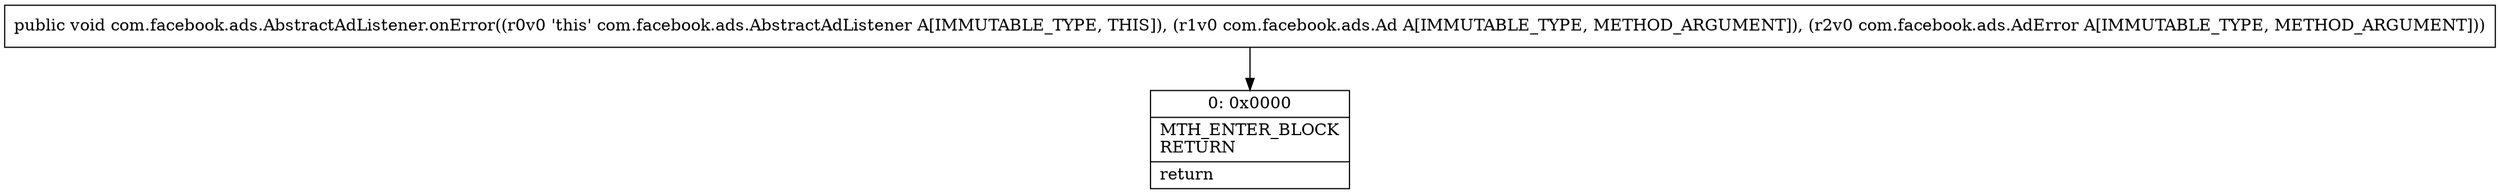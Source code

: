 digraph "CFG forcom.facebook.ads.AbstractAdListener.onError(Lcom\/facebook\/ads\/Ad;Lcom\/facebook\/ads\/AdError;)V" {
Node_0 [shape=record,label="{0\:\ 0x0000|MTH_ENTER_BLOCK\lRETURN\l|return\l}"];
MethodNode[shape=record,label="{public void com.facebook.ads.AbstractAdListener.onError((r0v0 'this' com.facebook.ads.AbstractAdListener A[IMMUTABLE_TYPE, THIS]), (r1v0 com.facebook.ads.Ad A[IMMUTABLE_TYPE, METHOD_ARGUMENT]), (r2v0 com.facebook.ads.AdError A[IMMUTABLE_TYPE, METHOD_ARGUMENT])) }"];
MethodNode -> Node_0;
}

